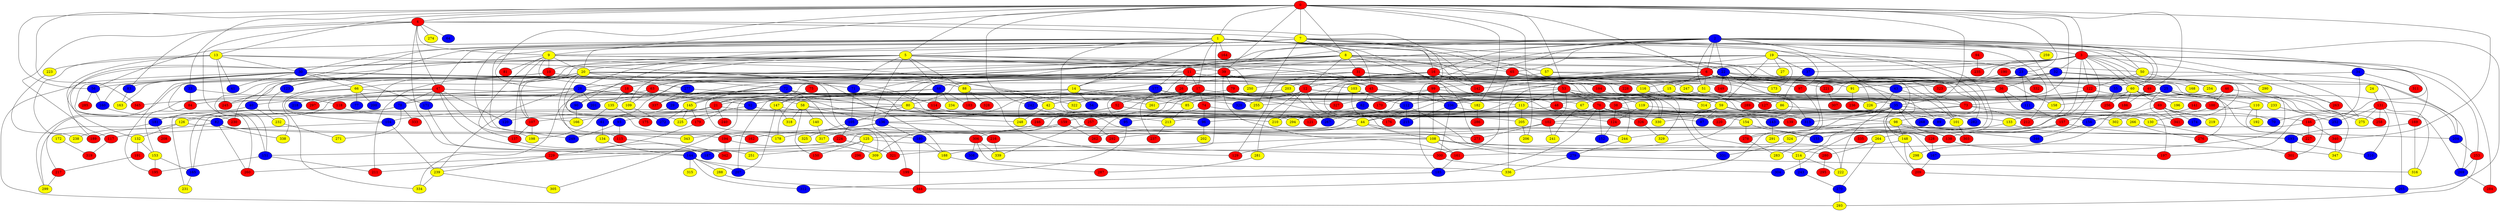 graph {
0 [style = filled fillcolor = red];
1 [style = filled fillcolor = yellow];
2 [style = filled fillcolor = blue];
3 [style = filled fillcolor = red];
4 [style = filled fillcolor = red];
5 [style = filled fillcolor = yellow];
6 [style = filled fillcolor = red];
7 [style = filled fillcolor = yellow];
8 [style = filled fillcolor = yellow];
9 [style = filled fillcolor = yellow];
10 [style = filled fillcolor = red];
11 [style = filled fillcolor = red];
12 [style = filled fillcolor = red];
13 [style = filled fillcolor = yellow];
14 [style = filled fillcolor = yellow];
15 [style = filled fillcolor = yellow];
16 [style = filled fillcolor = red];
17 [style = filled fillcolor = red];
18 [style = filled fillcolor = red];
19 [style = filled fillcolor = yellow];
20 [style = filled fillcolor = yellow];
21 [style = filled fillcolor = red];
22 [style = filled fillcolor = blue];
23 [style = filled fillcolor = blue];
24 [style = filled fillcolor = yellow];
25 [style = filled fillcolor = blue];
26 [style = filled fillcolor = red];
27 [style = filled fillcolor = yellow];
28 [style = filled fillcolor = blue];
29 [style = filled fillcolor = blue];
30 [style = filled fillcolor = blue];
31 [style = filled fillcolor = red];
32 [style = filled fillcolor = blue];
33 [style = filled fillcolor = blue];
34 [style = filled fillcolor = blue];
35 [style = filled fillcolor = blue];
36 [style = filled fillcolor = red];
37 [style = filled fillcolor = blue];
38 [style = filled fillcolor = red];
39 [style = filled fillcolor = red];
40 [style = filled fillcolor = blue];
41 [style = filled fillcolor = blue];
42 [style = filled fillcolor = yellow];
43 [style = filled fillcolor = blue];
44 [style = filled fillcolor = yellow];
45 [style = filled fillcolor = red];
46 [style = filled fillcolor = red];
47 [style = filled fillcolor = red];
48 [style = filled fillcolor = red];
49 [style = filled fillcolor = red];
50 [style = filled fillcolor = yellow];
51 [style = filled fillcolor = yellow];
52 [style = filled fillcolor = red];
53 [style = filled fillcolor = red];
54 [style = filled fillcolor = blue];
55 [style = filled fillcolor = blue];
56 [style = filled fillcolor = blue];
57 [style = filled fillcolor = yellow];
58 [style = filled fillcolor = yellow];
59 [style = filled fillcolor = yellow];
60 [style = filled fillcolor = yellow];
61 [style = filled fillcolor = blue];
62 [style = filled fillcolor = blue];
63 [style = filled fillcolor = red];
64 [style = filled fillcolor = blue];
65 [style = filled fillcolor = red];
66 [style = filled fillcolor = yellow];
67 [style = filled fillcolor = yellow];
68 [style = filled fillcolor = blue];
69 [style = filled fillcolor = red];
70 [style = filled fillcolor = blue];
71 [style = filled fillcolor = blue];
72 [style = filled fillcolor = blue];
73 [style = filled fillcolor = red];
74 [style = filled fillcolor = red];
75 [style = filled fillcolor = red];
76 [style = filled fillcolor = red];
77 [style = filled fillcolor = blue];
78 [style = filled fillcolor = blue];
79 [style = filled fillcolor = red];
80 [style = filled fillcolor = yellow];
81 [style = filled fillcolor = red];
82 [style = filled fillcolor = blue];
83 [style = filled fillcolor = blue];
84 [style = filled fillcolor = red];
85 [style = filled fillcolor = yellow];
86 [style = filled fillcolor = yellow];
87 [style = filled fillcolor = blue];
88 [style = filled fillcolor = yellow];
89 [style = filled fillcolor = blue];
90 [style = filled fillcolor = blue];
91 [style = filled fillcolor = yellow];
92 [style = filled fillcolor = blue];
93 [style = filled fillcolor = blue];
94 [style = filled fillcolor = red];
95 [style = filled fillcolor = blue];
96 [style = filled fillcolor = blue];
97 [style = filled fillcolor = red];
98 [style = filled fillcolor = yellow];
99 [style = filled fillcolor = red];
100 [style = filled fillcolor = red];
101 [style = filled fillcolor = yellow];
102 [style = filled fillcolor = red];
103 [style = filled fillcolor = yellow];
104 [style = filled fillcolor = blue];
105 [style = filled fillcolor = blue];
106 [style = filled fillcolor = blue];
107 [style = filled fillcolor = red];
108 [style = filled fillcolor = yellow];
109 [style = filled fillcolor = yellow];
110 [style = filled fillcolor = yellow];
111 [style = filled fillcolor = blue];
112 [style = filled fillcolor = blue];
113 [style = filled fillcolor = yellow];
114 [style = filled fillcolor = red];
115 [style = filled fillcolor = red];
116 [style = filled fillcolor = yellow];
117 [style = filled fillcolor = red];
118 [style = filled fillcolor = red];
119 [style = filled fillcolor = yellow];
120 [style = filled fillcolor = blue];
121 [style = filled fillcolor = red];
122 [style = filled fillcolor = red];
123 [style = filled fillcolor = blue];
124 [style = filled fillcolor = red];
125 [style = filled fillcolor = yellow];
126 [style = filled fillcolor = yellow];
127 [style = filled fillcolor = red];
128 [style = filled fillcolor = red];
129 [style = filled fillcolor = red];
130 [style = filled fillcolor = yellow];
131 [style = filled fillcolor = red];
132 [style = filled fillcolor = yellow];
133 [style = filled fillcolor = yellow];
134 [style = filled fillcolor = yellow];
135 [style = filled fillcolor = yellow];
136 [style = filled fillcolor = blue];
137 [style = filled fillcolor = red];
138 [style = filled fillcolor = red];
139 [style = filled fillcolor = red];
140 [style = filled fillcolor = yellow];
141 [style = filled fillcolor = red];
142 [style = filled fillcolor = red];
143 [style = filled fillcolor = blue];
144 [style = filled fillcolor = blue];
145 [style = filled fillcolor = yellow];
146 [style = filled fillcolor = red];
147 [style = filled fillcolor = yellow];
148 [style = filled fillcolor = yellow];
149 [style = filled fillcolor = red];
150 [style = filled fillcolor = red];
151 [style = filled fillcolor = blue];
152 [style = filled fillcolor = blue];
153 [style = filled fillcolor = yellow];
154 [style = filled fillcolor = yellow];
155 [style = filled fillcolor = blue];
156 [style = filled fillcolor = blue];
157 [style = filled fillcolor = red];
158 [style = filled fillcolor = yellow];
159 [style = filled fillcolor = red];
160 [style = filled fillcolor = blue];
161 [style = filled fillcolor = red];
162 [style = filled fillcolor = red];
163 [style = filled fillcolor = yellow];
164 [style = filled fillcolor = red];
165 [style = filled fillcolor = blue];
166 [style = filled fillcolor = yellow];
167 [style = filled fillcolor = blue];
168 [style = filled fillcolor = yellow];
169 [style = filled fillcolor = red];
170 [style = filled fillcolor = red];
171 [style = filled fillcolor = blue];
172 [style = filled fillcolor = yellow];
173 [style = filled fillcolor = yellow];
174 [style = filled fillcolor = blue];
175 [style = filled fillcolor = red];
176 [style = filled fillcolor = red];
177 [style = filled fillcolor = blue];
178 [style = filled fillcolor = yellow];
179 [style = filled fillcolor = red];
180 [style = filled fillcolor = blue];
181 [style = filled fillcolor = blue];
182 [style = filled fillcolor = yellow];
183 [style = filled fillcolor = red];
184 [style = filled fillcolor = red];
185 [style = filled fillcolor = blue];
186 [style = filled fillcolor = red];
187 [style = filled fillcolor = blue];
188 [style = filled fillcolor = yellow];
189 [style = filled fillcolor = red];
190 [style = filled fillcolor = red];
191 [style = filled fillcolor = red];
192 [style = filled fillcolor = yellow];
193 [style = filled fillcolor = blue];
194 [style = filled fillcolor = red];
195 [style = filled fillcolor = red];
196 [style = filled fillcolor = yellow];
197 [style = filled fillcolor = red];
198 [style = filled fillcolor = yellow];
199 [style = filled fillcolor = red];
200 [style = filled fillcolor = blue];
201 [style = filled fillcolor = blue];
202 [style = filled fillcolor = yellow];
203 [style = filled fillcolor = yellow];
204 [style = filled fillcolor = blue];
205 [style = filled fillcolor = yellow];
206 [style = filled fillcolor = yellow];
207 [style = filled fillcolor = blue];
208 [style = filled fillcolor = red];
209 [style = filled fillcolor = red];
210 [style = filled fillcolor = yellow];
211 [style = filled fillcolor = red];
212 [style = filled fillcolor = red];
213 [style = filled fillcolor = yellow];
214 [style = filled fillcolor = yellow];
215 [style = filled fillcolor = blue];
216 [style = filled fillcolor = red];
217 [style = filled fillcolor = red];
218 [style = filled fillcolor = blue];
219 [style = filled fillcolor = yellow];
220 [style = filled fillcolor = red];
221 [style = filled fillcolor = red];
222 [style = filled fillcolor = yellow];
223 [style = filled fillcolor = yellow];
224 [style = filled fillcolor = red];
225 [style = filled fillcolor = yellow];
226 [style = filled fillcolor = yellow];
227 [style = filled fillcolor = red];
228 [style = filled fillcolor = red];
229 [style = filled fillcolor = red];
230 [style = filled fillcolor = red];
231 [style = filled fillcolor = yellow];
232 [style = filled fillcolor = yellow];
233 [style = filled fillcolor = yellow];
234 [style = filled fillcolor = yellow];
235 [style = filled fillcolor = red];
236 [style = filled fillcolor = red];
237 [style = filled fillcolor = red];
238 [style = filled fillcolor = yellow];
239 [style = filled fillcolor = yellow];
240 [style = filled fillcolor = red];
241 [style = filled fillcolor = yellow];
242 [style = filled fillcolor = blue];
243 [style = filled fillcolor = blue];
244 [style = filled fillcolor = yellow];
245 [style = filled fillcolor = red];
246 [style = filled fillcolor = red];
247 [style = filled fillcolor = yellow];
248 [style = filled fillcolor = yellow];
249 [style = filled fillcolor = blue];
250 [style = filled fillcolor = yellow];
251 [style = filled fillcolor = yellow];
252 [style = filled fillcolor = blue];
253 [style = filled fillcolor = red];
254 [style = filled fillcolor = yellow];
255 [style = filled fillcolor = yellow];
256 [style = filled fillcolor = red];
257 [style = filled fillcolor = red];
258 [style = filled fillcolor = red];
259 [style = filled fillcolor = yellow];
260 [style = filled fillcolor = red];
261 [style = filled fillcolor = yellow];
262 [style = filled fillcolor = red];
263 [style = filled fillcolor = red];
264 [style = filled fillcolor = yellow];
265 [style = filled fillcolor = blue];
266 [style = filled fillcolor = yellow];
267 [style = filled fillcolor = blue];
268 [style = filled fillcolor = blue];
269 [style = filled fillcolor = blue];
270 [style = filled fillcolor = blue];
271 [style = filled fillcolor = yellow];
272 [style = filled fillcolor = blue];
273 [style = filled fillcolor = red];
274 [style = filled fillcolor = yellow];
275 [style = filled fillcolor = yellow];
276 [style = filled fillcolor = red];
277 [style = filled fillcolor = blue];
278 [style = filled fillcolor = red];
279 [style = filled fillcolor = blue];
280 [style = filled fillcolor = red];
281 [style = filled fillcolor = yellow];
282 [style = filled fillcolor = blue];
283 [style = filled fillcolor = yellow];
284 [style = filled fillcolor = red];
285 [style = filled fillcolor = red];
286 [style = filled fillcolor = red];
287 [style = filled fillcolor = red];
288 [style = filled fillcolor = yellow];
289 [style = filled fillcolor = red];
290 [style = filled fillcolor = yellow];
291 [style = filled fillcolor = yellow];
292 [style = filled fillcolor = red];
293 [style = filled fillcolor = yellow];
294 [style = filled fillcolor = yellow];
295 [style = filled fillcolor = red];
296 [style = filled fillcolor = red];
297 [style = filled fillcolor = red];
298 [style = filled fillcolor = yellow];
299 [style = filled fillcolor = yellow];
300 [style = filled fillcolor = red];
301 [style = filled fillcolor = red];
302 [style = filled fillcolor = yellow];
303 [style = filled fillcolor = red];
304 [style = filled fillcolor = blue];
305 [style = filled fillcolor = yellow];
306 [style = filled fillcolor = red];
307 [style = filled fillcolor = red];
308 [style = filled fillcolor = blue];
309 [style = filled fillcolor = yellow];
310 [style = filled fillcolor = blue];
311 [style = filled fillcolor = red];
312 [style = filled fillcolor = blue];
313 [style = filled fillcolor = blue];
314 [style = filled fillcolor = yellow];
315 [style = filled fillcolor = yellow];
316 [style = filled fillcolor = yellow];
317 [style = filled fillcolor = yellow];
318 [style = filled fillcolor = yellow];
319 [style = filled fillcolor = red];
320 [style = filled fillcolor = blue];
321 [style = filled fillcolor = red];
322 [style = filled fillcolor = yellow];
323 [style = filled fillcolor = red];
324 [style = filled fillcolor = yellow];
325 [style = filled fillcolor = yellow];
326 [style = filled fillcolor = red];
327 [style = filled fillcolor = red];
328 [style = filled fillcolor = red];
329 [style = filled fillcolor = yellow];
330 [style = filled fillcolor = yellow];
331 [style = filled fillcolor = blue];
332 [style = filled fillcolor = red];
333 [style = filled fillcolor = red];
334 [style = filled fillcolor = yellow];
335 [style = filled fillcolor = red];
336 [style = filled fillcolor = yellow];
337 [style = filled fillcolor = red];
338 [style = filled fillcolor = yellow];
339 [style = filled fillcolor = yellow];
340 [style = filled fillcolor = red];
341 [style = filled fillcolor = red];
342 [style = filled fillcolor = red];
343 [style = filled fillcolor = yellow];
344 [style = filled fillcolor = red];
345 [style = filled fillcolor = red];
346 [style = filled fillcolor = blue];
347 [style = filled fillcolor = yellow];
0 -- 6;
0 -- 7;
0 -- 8;
0 -- 9;
0 -- 13;
0 -- 23;
0 -- 28;
0 -- 33;
0 -- 35;
0 -- 39;
0 -- 49;
0 -- 53;
0 -- 56;
0 -- 127;
0 -- 182;
0 -- 206;
0 -- 5;
0 -- 4;
0 -- 3;
0 -- 1;
0 -- 242;
0 -- 340;
0 -- 345;
1 -- 5;
1 -- 14;
1 -- 17;
1 -- 20;
1 -- 30;
1 -- 40;
1 -- 44;
1 -- 45;
1 -- 50;
1 -- 56;
1 -- 59;
1 -- 65;
1 -- 70;
1 -- 116;
1 -- 123;
1 -- 164;
1 -- 188;
1 -- 244;
1 -- 273;
2 -- 3;
2 -- 6;
2 -- 9;
2 -- 12;
2 -- 14;
2 -- 16;
2 -- 22;
2 -- 35;
2 -- 39;
2 -- 50;
2 -- 51;
2 -- 55;
2 -- 60;
2 -- 65;
2 -- 133;
2 -- 136;
2 -- 146;
2 -- 147;
2 -- 185;
2 -- 259;
2 -- 265;
2 -- 283;
3 -- 6;
3 -- 32;
3 -- 37;
3 -- 49;
3 -- 60;
3 -- 80;
3 -- 122;
3 -- 138;
3 -- 169;
3 -- 190;
3 -- 212;
3 -- 235;
3 -- 253;
3 -- 254;
3 -- 263;
3 -- 284;
3 -- 344;
4 -- 7;
4 -- 9;
4 -- 47;
4 -- 64;
4 -- 83;
4 -- 99;
4 -- 117;
4 -- 144;
4 -- 151;
4 -- 274;
5 -- 10;
5 -- 11;
5 -- 20;
5 -- 39;
5 -- 66;
5 -- 68;
5 -- 71;
5 -- 88;
5 -- 90;
5 -- 109;
5 -- 132;
5 -- 199;
5 -- 221;
5 -- 250;
6 -- 15;
6 -- 48;
6 -- 51;
6 -- 73;
6 -- 98;
6 -- 99;
6 -- 112;
6 -- 130;
6 -- 167;
6 -- 173;
6 -- 226;
6 -- 291;
6 -- 327;
6 -- 336;
7 -- 8;
7 -- 16;
7 -- 22;
7 -- 28;
7 -- 47;
7 -- 97;
7 -- 142;
7 -- 212;
7 -- 249;
7 -- 255;
7 -- 343;
8 -- 11;
8 -- 12;
8 -- 31;
8 -- 48;
8 -- 63;
8 -- 65;
8 -- 122;
8 -- 145;
8 -- 158;
8 -- 177;
8 -- 189;
8 -- 200;
8 -- 314;
9 -- 10;
9 -- 18;
9 -- 20;
9 -- 45;
9 -- 57;
9 -- 81;
9 -- 106;
9 -- 107;
9 -- 137;
9 -- 151;
10 -- 12;
10 -- 56;
10 -- 245;
10 -- 322;
11 -- 14;
11 -- 17;
11 -- 18;
11 -- 21;
11 -- 26;
11 -- 42;
11 -- 73;
11 -- 91;
11 -- 330;
11 -- 331;
11 -- 337;
12 -- 38;
12 -- 59;
12 -- 176;
12 -- 210;
12 -- 246;
12 -- 257;
12 -- 281;
12 -- 309;
13 -- 30;
13 -- 41;
13 -- 42;
13 -- 82;
13 -- 188;
13 -- 189;
13 -- 223;
13 -- 245;
14 -- 21;
14 -- 29;
14 -- 54;
14 -- 67;
14 -- 85;
14 -- 136;
14 -- 226;
14 -- 245;
15 -- 21;
15 -- 35;
15 -- 92;
15 -- 139;
16 -- 101;
16 -- 135;
16 -- 142;
16 -- 184;
16 -- 203;
16 -- 250;
17 -- 42;
17 -- 52;
17 -- 74;
17 -- 237;
17 -- 327;
18 -- 58;
18 -- 78;
18 -- 135;
18 -- 205;
19 -- 23;
19 -- 26;
19 -- 27;
19 -- 28;
19 -- 37;
19 -- 50;
19 -- 59;
19 -- 115;
19 -- 173;
19 -- 215;
20 -- 60;
20 -- 72;
20 -- 88;
20 -- 107;
20 -- 123;
20 -- 124;
20 -- 137;
20 -- 149;
20 -- 162;
20 -- 195;
20 -- 211;
20 -- 225;
20 -- 230;
20 -- 260;
20 -- 269;
20 -- 277;
20 -- 321;
20 -- 334;
21 -- 93;
21 -- 104;
21 -- 126;
21 -- 156;
21 -- 240;
22 -- 36;
22 -- 85;
22 -- 87;
22 -- 116;
22 -- 142;
22 -- 149;
22 -- 204;
22 -- 258;
22 -- 282;
22 -- 314;
22 -- 320;
23 -- 25;
23 -- 29;
23 -- 38;
23 -- 111;
23 -- 332;
24 -- 131;
25 -- 48;
25 -- 73;
25 -- 158;
25 -- 204;
25 -- 213;
25 -- 261;
25 -- 275;
25 -- 301;
25 -- 341;
25 -- 347;
26 -- 95;
28 -- 40;
28 -- 92;
28 -- 178;
28 -- 181;
28 -- 201;
28 -- 239;
28 -- 273;
29 -- 61;
30 -- 41;
30 -- 55;
30 -- 66;
30 -- 71;
30 -- 82;
30 -- 83;
30 -- 103;
30 -- 114;
30 -- 160;
30 -- 163;
30 -- 171;
30 -- 293;
31 -- 43;
31 -- 53;
31 -- 68;
31 -- 80;
31 -- 129;
31 -- 148;
32 -- 36;
32 -- 43;
32 -- 49;
32 -- 168;
32 -- 248;
32 -- 290;
32 -- 323;
33 -- 84;
33 -- 118;
34 -- 91;
34 -- 197;
34 -- 311;
35 -- 96;
35 -- 128;
35 -- 143;
35 -- 161;
35 -- 194;
35 -- 210;
35 -- 222;
35 -- 268;
35 -- 278;
35 -- 282;
35 -- 303;
35 -- 330;
36 -- 44;
36 -- 111;
36 -- 197;
37 -- 86;
38 -- 44;
38 -- 124;
38 -- 266;
39 -- 45;
39 -- 61;
39 -- 79;
39 -- 161;
40 -- 181;
40 -- 232;
42 -- 108;
42 -- 248;
43 -- 101;
43 -- 220;
44 -- 108;
44 -- 167;
44 -- 262;
44 -- 292;
45 -- 62;
45 -- 113;
45 -- 207;
46 -- 89;
46 -- 100;
46 -- 263;
47 -- 78;
47 -- 120;
47 -- 127;
47 -- 171;
47 -- 198;
47 -- 218;
47 -- 297;
47 -- 342;
48 -- 89;
48 -- 95;
49 -- 67;
49 -- 110;
49 -- 186;
49 -- 276;
49 -- 294;
50 -- 122;
50 -- 254;
50 -- 265;
51 -- 127;
51 -- 255;
52 -- 87;
52 -- 105;
52 -- 107;
52 -- 130;
53 -- 76;
53 -- 78;
53 -- 86;
53 -- 102;
53 -- 113;
53 -- 119;
53 -- 326;
53 -- 330;
55 -- 256;
56 -- 160;
56 -- 285;
57 -- 97;
57 -- 217;
57 -- 323;
58 -- 136;
58 -- 140;
58 -- 150;
58 -- 248;
58 -- 318;
59 -- 82;
59 -- 87;
59 -- 146;
59 -- 166;
59 -- 222;
59 -- 224;
59 -- 313;
60 -- 69;
60 -- 84;
60 -- 106;
60 -- 186;
60 -- 196;
60 -- 227;
60 -- 256;
61 -- 134;
62 -- 143;
62 -- 159;
63 -- 100;
63 -- 109;
63 -- 334;
65 -- 228;
65 -- 247;
65 -- 300;
66 -- 77;
66 -- 80;
66 -- 104;
66 -- 200;
66 -- 299;
67 -- 241;
68 -- 114;
68 -- 178;
68 -- 183;
68 -- 201;
68 -- 234;
69 -- 70;
69 -- 155;
69 -- 174;
69 -- 219;
69 -- 341;
71 -- 105;
71 -- 213;
72 -- 89;
72 -- 90;
72 -- 102;
72 -- 125;
72 -- 145;
72 -- 261;
72 -- 279;
72 -- 309;
72 -- 337;
72 -- 345;
73 -- 130;
73 -- 176;
73 -- 212;
73 -- 313;
74 -- 96;
74 -- 154;
74 -- 262;
75 -- 147;
76 -- 101;
76 -- 121;
76 -- 152;
76 -- 185;
76 -- 326;
78 -- 126;
78 -- 165;
78 -- 271;
78 -- 333;
79 -- 182;
79 -- 305;
80 -- 98;
80 -- 105;
80 -- 120;
80 -- 138;
80 -- 165;
80 -- 216;
80 -- 302;
82 -- 189;
82 -- 194;
82 -- 260;
82 -- 338;
83 -- 163;
84 -- 153;
85 -- 213;
86 -- 102;
86 -- 133;
88 -- 129;
88 -- 183;
88 -- 320;
88 -- 328;
90 -- 166;
91 -- 236;
92 -- 96;
92 -- 225;
93 -- 115;
93 -- 249;
94 -- 235;
95 -- 199;
96 -- 202;
97 -- 278;
98 -- 138;
98 -- 148;
98 -- 193;
98 -- 321;
99 -- 106;
99 -- 108;
99 -- 170;
99 -- 244;
99 -- 327;
100 -- 157;
100 -- 269;
101 -- 303;
102 -- 125;
102 -- 128;
102 -- 241;
102 -- 273;
103 -- 112;
103 -- 176;
104 -- 117;
104 -- 239;
105 -- 224;
105 -- 325;
106 -- 143;
106 -- 215;
106 -- 300;
107 -- 137;
107 -- 198;
108 -- 129;
108 -- 161;
108 -- 214;
108 -- 347;
109 -- 272;
110 -- 192;
110 -- 227;
110 -- 302;
111 -- 157;
112 -- 215;
112 -- 280;
112 -- 294;
113 -- 205;
113 -- 220;
113 -- 267;
114 -- 121;
115 -- 187;
116 -- 314;
117 -- 319;
118 -- 166;
118 -- 231;
119 -- 124;
119 -- 139;
122 -- 214;
122 -- 226;
122 -- 233;
123 -- 338;
124 -- 152;
125 -- 150;
125 -- 251;
125 -- 296;
125 -- 300;
126 -- 132;
126 -- 180;
126 -- 238;
128 -- 167;
130 -- 301;
131 -- 252;
131 -- 258;
131 -- 275;
131 -- 310;
131 -- 316;
132 -- 153;
132 -- 191;
133 -- 193;
133 -- 324;
134 -- 144;
135 -- 175;
135 -- 198;
136 -- 178;
136 -- 180;
136 -- 244;
136 -- 343;
137 -- 251;
138 -- 197;
140 -- 317;
141 -- 156;
143 -- 291;
144 -- 199;
144 -- 207;
144 -- 288;
144 -- 312;
144 -- 315;
145 -- 179;
145 -- 225;
145 -- 272;
146 -- 211;
146 -- 227;
146 -- 340;
147 -- 207;
147 -- 210;
147 -- 318;
148 -- 151;
148 -- 209;
148 -- 298;
149 -- 313;
151 -- 195;
151 -- 211;
153 -- 165;
153 -- 195;
154 -- 155;
154 -- 278;
156 -- 346;
157 -- 204;
157 -- 264;
157 -- 304;
157 -- 335;
159 -- 162;
159 -- 262;
159 -- 306;
160 -- 230;
161 -- 185;
165 -- 231;
167 -- 209;
169 -- 193;
169 -- 316;
171 -- 187;
172 -- 319;
177 -- 179;
177 -- 209;
177 -- 242;
177 -- 255;
179 -- 229;
180 -- 188;
180 -- 344;
181 -- 208;
181 -- 299;
182 -- 286;
184 -- 329;
185 -- 312;
186 -- 298;
188 -- 287;
190 -- 221;
191 -- 217;
193 -- 301;
193 -- 310;
194 -- 309;
194 -- 342;
203 -- 267;
203 -- 322;
204 -- 253;
205 -- 206;
209 -- 265;
213 -- 237;
214 -- 222;
214 -- 243;
216 -- 339;
217 -- 299;
221 -- 307;
223 -- 238;
224 -- 229;
224 -- 321;
229 -- 239;
229 -- 260;
232 -- 271;
233 -- 252;
239 -- 305;
239 -- 334;
242 -- 257;
243 -- 270;
244 -- 279;
246 -- 317;
247 -- 289;
253 -- 269;
253 -- 293;
257 -- 292;
257 -- 339;
264 -- 270;
264 -- 280;
266 -- 276;
268 -- 346;
269 -- 284;
270 -- 293;
277 -- 294;
277 -- 337;
278 -- 283;
279 -- 316;
279 -- 336;
280 -- 295;
281 -- 287;
288 -- 344;
300 -- 304;
306 -- 308;
306 -- 336;
306 -- 339;
324 -- 331;
326 -- 329;
340 -- 347;
}
